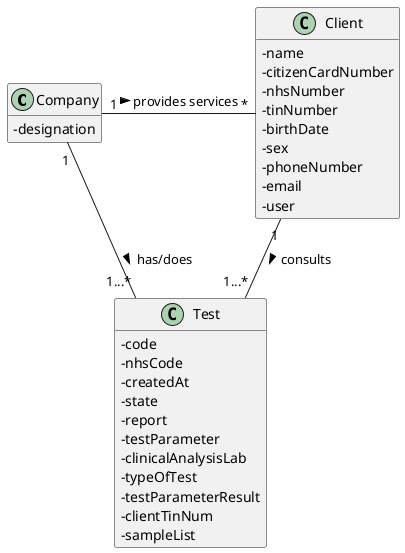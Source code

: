 @startuml

skinparam classAttributeIconSize 0
hide methods


class Company{
-designation
}

class Client{
-name
-citizenCardNumber
-nhsNumber
-tinNumber
-birthDate
-sex
-phoneNumber
-email
-user
}

class Test{
-code
-nhsCode
-createdAt
-state
-report
-testParameter
-clinicalAnalysisLab
-typeOfTest
-testParameterResult
-clientTinNum
-sampleList
}

Company "1"-right-"*" Client: > provides services
Company "1" -- "1...*" Test: > has/does
Client "1" -- "1...*" Test: > consults

@enduml